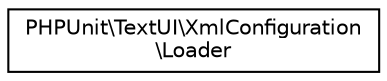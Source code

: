 digraph "Graphical Class Hierarchy"
{
  edge [fontname="Helvetica",fontsize="10",labelfontname="Helvetica",labelfontsize="10"];
  node [fontname="Helvetica",fontsize="10",shape=record];
  rankdir="LR";
  Node0 [label="PHPUnit\\TextUI\\XmlConfiguration\l\\Loader",height=0.2,width=0.4,color="black", fillcolor="white", style="filled",URL="$classPHPUnit_1_1TextUI_1_1XmlConfiguration_1_1Loader.html"];
}
